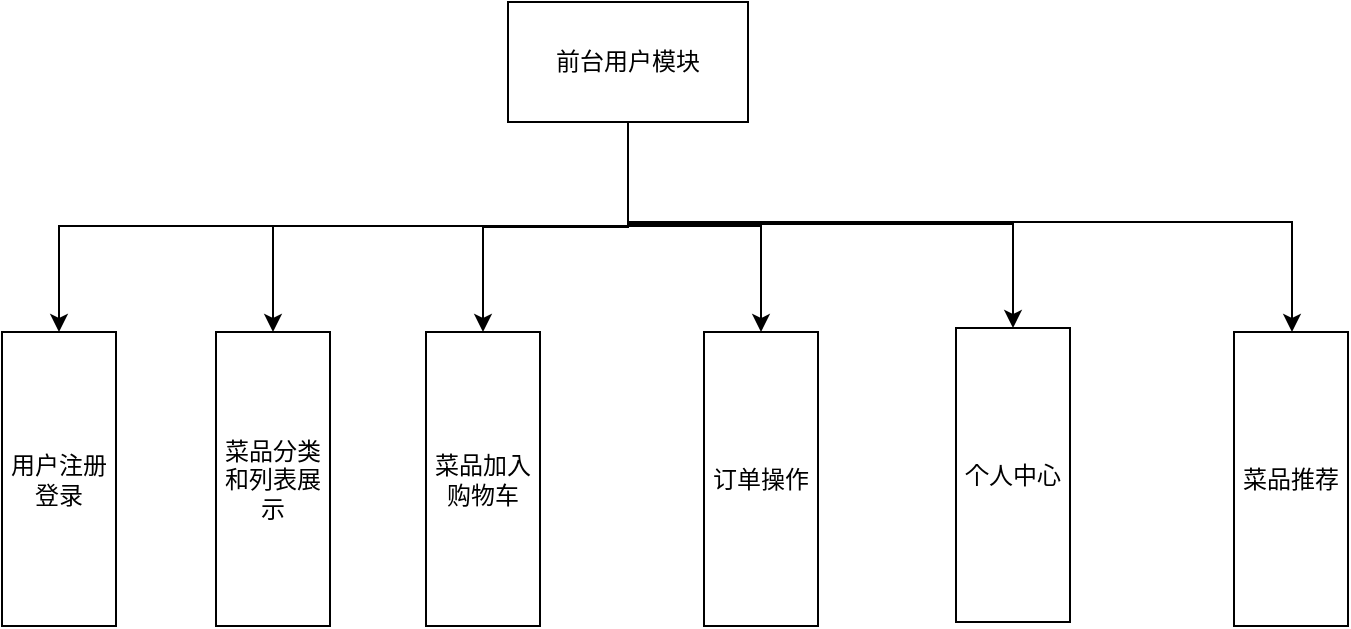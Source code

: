 <mxfile version="21.3.2" type="github">
  <diagram name="第 1 页" id="dCn7kQHJD_5kJlQuan51">
    <mxGraphModel dx="1598" dy="744" grid="0" gridSize="10" guides="1" tooltips="1" connect="1" arrows="1" fold="1" page="1" pageScale="1" pageWidth="827" pageHeight="1169" math="0" shadow="0">
      <root>
        <mxCell id="0" />
        <mxCell id="1" parent="0" />
        <mxCell id="1Gv7z7hpL5L7XfUwxUah-1" style="edgeStyle=orthogonalEdgeStyle;rounded=0;orthogonalLoop=1;jettySize=auto;html=1;entryX=0.5;entryY=0;entryDx=0;entryDy=0;" edge="1" parent="1" target="1Gv7z7hpL5L7XfUwxUah-8">
          <mxGeometry relative="1" as="geometry">
            <mxPoint x="402" y="230" as="sourcePoint" />
            <mxPoint x="178" y="324" as="targetPoint" />
            <Array as="points">
              <mxPoint x="402" y="280" />
              <mxPoint x="118" y="280" />
            </Array>
          </mxGeometry>
        </mxCell>
        <mxCell id="1Gv7z7hpL5L7XfUwxUah-2" style="edgeStyle=orthogonalEdgeStyle;rounded=0;orthogonalLoop=1;jettySize=auto;html=1;exitX=0.5;exitY=1;exitDx=0;exitDy=0;entryX=0.5;entryY=0;entryDx=0;entryDy=0;" edge="1" parent="1" target="1Gv7z7hpL5L7XfUwxUah-9">
          <mxGeometry relative="1" as="geometry">
            <mxPoint x="288.662" y="327.211" as="targetPoint" />
            <mxPoint x="402" y="225" as="sourcePoint" />
            <Array as="points">
              <mxPoint x="402" y="280" />
              <mxPoint x="224" y="280" />
            </Array>
          </mxGeometry>
        </mxCell>
        <mxCell id="1Gv7z7hpL5L7XfUwxUah-3" style="edgeStyle=orthogonalEdgeStyle;rounded=0;orthogonalLoop=1;jettySize=auto;html=1;exitX=0.5;exitY=1;exitDx=0;exitDy=0;entryX=0.5;entryY=0;entryDx=0;entryDy=0;" edge="1" parent="1" target="1Gv7z7hpL5L7XfUwxUah-11">
          <mxGeometry relative="1" as="geometry">
            <mxPoint x="402" y="229" as="sourcePoint" />
            <mxPoint x="531.5" y="332" as="targetPoint" />
            <Array as="points">
              <mxPoint x="402" y="280" />
              <mxPoint x="469" y="280" />
            </Array>
          </mxGeometry>
        </mxCell>
        <mxCell id="1Gv7z7hpL5L7XfUwxUah-4" style="edgeStyle=orthogonalEdgeStyle;rounded=0;orthogonalLoop=1;jettySize=auto;html=1;exitX=0.5;exitY=1;exitDx=0;exitDy=0;entryX=0.5;entryY=0;entryDx=0;entryDy=0;" edge="1" parent="1" target="1Gv7z7hpL5L7XfUwxUah-12">
          <mxGeometry relative="1" as="geometry">
            <mxPoint x="402" y="226" as="sourcePoint" />
            <mxPoint x="661.5" y="331" as="targetPoint" />
            <Array as="points">
              <mxPoint x="402" y="279" />
              <mxPoint x="595" y="279" />
            </Array>
          </mxGeometry>
        </mxCell>
        <mxCell id="1Gv7z7hpL5L7XfUwxUah-5" style="edgeStyle=orthogonalEdgeStyle;rounded=0;orthogonalLoop=1;jettySize=auto;html=1;exitX=0.5;exitY=1;exitDx=0;exitDy=0;entryX=0.5;entryY=0;entryDx=0;entryDy=0;" edge="1" parent="1" source="1Gv7z7hpL5L7XfUwxUah-7" target="1Gv7z7hpL5L7XfUwxUah-10">
          <mxGeometry relative="1" as="geometry" />
        </mxCell>
        <mxCell id="1Gv7z7hpL5L7XfUwxUah-6" style="edgeStyle=orthogonalEdgeStyle;rounded=0;orthogonalLoop=1;jettySize=auto;html=1;exitX=0.5;exitY=1;exitDx=0;exitDy=0;" edge="1" parent="1" source="1Gv7z7hpL5L7XfUwxUah-7" target="1Gv7z7hpL5L7XfUwxUah-13">
          <mxGeometry relative="1" as="geometry">
            <Array as="points">
              <mxPoint x="402" y="278" />
              <mxPoint x="734" y="278" />
            </Array>
          </mxGeometry>
        </mxCell>
        <mxCell id="1Gv7z7hpL5L7XfUwxUah-7" value="前台用户模块" style="rounded=0;whiteSpace=wrap;html=1;" vertex="1" parent="1">
          <mxGeometry x="342" y="168" width="120" height="60" as="geometry" />
        </mxCell>
        <mxCell id="1Gv7z7hpL5L7XfUwxUah-8" value="用户注册登录" style="rounded=0;whiteSpace=wrap;html=1;" vertex="1" parent="1">
          <mxGeometry x="89" y="333" width="57" height="147" as="geometry" />
        </mxCell>
        <mxCell id="1Gv7z7hpL5L7XfUwxUah-9" value="菜品分类和列表展示" style="rounded=0;whiteSpace=wrap;html=1;" vertex="1" parent="1">
          <mxGeometry x="196" y="333" width="57" height="147" as="geometry" />
        </mxCell>
        <mxCell id="1Gv7z7hpL5L7XfUwxUah-10" value="菜品加入购物车" style="rounded=0;whiteSpace=wrap;html=1;" vertex="1" parent="1">
          <mxGeometry x="301" y="333" width="57" height="147" as="geometry" />
        </mxCell>
        <mxCell id="1Gv7z7hpL5L7XfUwxUah-11" value="订单操作" style="rounded=0;whiteSpace=wrap;html=1;" vertex="1" parent="1">
          <mxGeometry x="440" y="333" width="57" height="147" as="geometry" />
        </mxCell>
        <mxCell id="1Gv7z7hpL5L7XfUwxUah-12" value="个人中心" style="rounded=0;whiteSpace=wrap;html=1;" vertex="1" parent="1">
          <mxGeometry x="566" y="331" width="57" height="147" as="geometry" />
        </mxCell>
        <mxCell id="1Gv7z7hpL5L7XfUwxUah-13" value="菜品推荐" style="rounded=0;whiteSpace=wrap;html=1;" vertex="1" parent="1">
          <mxGeometry x="705" y="333" width="57" height="147" as="geometry" />
        </mxCell>
      </root>
    </mxGraphModel>
  </diagram>
</mxfile>
